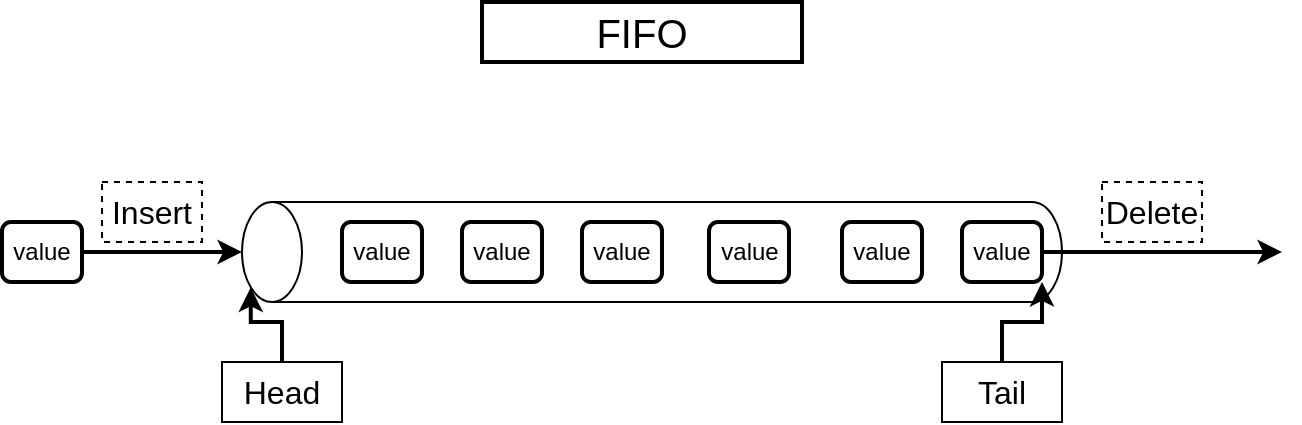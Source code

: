 <mxfile version="14.1.2" type="github">
  <diagram id="SFZxk6p9zxrb4j1SlQ5u" name="Page-1">
    <mxGraphModel dx="946" dy="623" grid="1" gridSize="10" guides="1" tooltips="1" connect="1" arrows="1" fold="1" page="1" pageScale="1" pageWidth="827" pageHeight="1169" math="0" shadow="0">
      <root>
        <mxCell id="0" />
        <mxCell id="1" parent="0" />
        <mxCell id="mD7dPjdE5654DXhsYJyF-1" value="" style="shape=cylinder3;whiteSpace=wrap;html=1;boundedLbl=1;backgroundOutline=1;size=15;direction=north;" vertex="1" parent="1">
          <mxGeometry x="160" y="180" width="410" height="50" as="geometry" />
        </mxCell>
        <mxCell id="mD7dPjdE5654DXhsYJyF-2" value="&lt;font style=&quot;font-size: 20px&quot;&gt;FIFO&lt;/font&gt;" style="text;html=1;fillColor=none;align=center;verticalAlign=middle;whiteSpace=wrap;rounded=0;strokeColor=#000000;strokeWidth=2;" vertex="1" parent="1">
          <mxGeometry x="280" y="80" width="160" height="30" as="geometry" />
        </mxCell>
        <mxCell id="mD7dPjdE5654DXhsYJyF-18" style="edgeStyle=orthogonalEdgeStyle;rounded=0;orthogonalLoop=1;jettySize=auto;html=1;exitX=1;exitY=0.5;exitDx=0;exitDy=0;strokeWidth=2;" edge="1" parent="1" source="mD7dPjdE5654DXhsYJyF-10" target="mD7dPjdE5654DXhsYJyF-1">
          <mxGeometry relative="1" as="geometry" />
        </mxCell>
        <mxCell id="mD7dPjdE5654DXhsYJyF-10" value="value" style="rounded=1;whiteSpace=wrap;html=1;strokeColor=#000000;strokeWidth=2;" vertex="1" parent="1">
          <mxGeometry x="40" y="190" width="40" height="30" as="geometry" />
        </mxCell>
        <mxCell id="mD7dPjdE5654DXhsYJyF-19" style="edgeStyle=orthogonalEdgeStyle;rounded=0;orthogonalLoop=1;jettySize=auto;html=1;exitX=1;exitY=0.5;exitDx=0;exitDy=0;strokeWidth=2;" edge="1" parent="1" source="mD7dPjdE5654DXhsYJyF-11">
          <mxGeometry relative="1" as="geometry">
            <mxPoint x="680" y="205" as="targetPoint" />
          </mxGeometry>
        </mxCell>
        <mxCell id="mD7dPjdE5654DXhsYJyF-11" value="value" style="rounded=1;whiteSpace=wrap;html=1;strokeColor=#000000;strokeWidth=2;" vertex="1" parent="1">
          <mxGeometry x="520" y="190" width="40" height="30" as="geometry" />
        </mxCell>
        <mxCell id="mD7dPjdE5654DXhsYJyF-12" value="value" style="rounded=1;whiteSpace=wrap;html=1;strokeColor=#000000;strokeWidth=2;" vertex="1" parent="1">
          <mxGeometry x="460" y="190" width="40" height="30" as="geometry" />
        </mxCell>
        <mxCell id="mD7dPjdE5654DXhsYJyF-13" value="value" style="rounded=1;whiteSpace=wrap;html=1;strokeColor=#000000;strokeWidth=2;" vertex="1" parent="1">
          <mxGeometry x="393.5" y="190" width="40" height="30" as="geometry" />
        </mxCell>
        <mxCell id="mD7dPjdE5654DXhsYJyF-14" value="value" style="rounded=1;whiteSpace=wrap;html=1;strokeColor=#000000;strokeWidth=2;" vertex="1" parent="1">
          <mxGeometry x="330" y="190" width="40" height="30" as="geometry" />
        </mxCell>
        <mxCell id="mD7dPjdE5654DXhsYJyF-15" value="value" style="rounded=1;whiteSpace=wrap;html=1;strokeColor=#000000;strokeWidth=2;" vertex="1" parent="1">
          <mxGeometry x="270" y="190" width="40" height="30" as="geometry" />
        </mxCell>
        <mxCell id="mD7dPjdE5654DXhsYJyF-16" value="value" style="rounded=1;whiteSpace=wrap;html=1;strokeColor=#000000;strokeWidth=2;" vertex="1" parent="1">
          <mxGeometry x="210" y="190" width="40" height="30" as="geometry" />
        </mxCell>
        <mxCell id="mD7dPjdE5654DXhsYJyF-20" value="&lt;font style=&quot;font-size: 16px&quot;&gt;Insert&lt;/font&gt;" style="text;html=1;fillColor=none;align=center;verticalAlign=middle;whiteSpace=wrap;rounded=0;strokeColor=#000000;dashed=1;" vertex="1" parent="1">
          <mxGeometry x="90" y="170" width="50" height="30" as="geometry" />
        </mxCell>
        <mxCell id="mD7dPjdE5654DXhsYJyF-22" value="&lt;font style=&quot;font-size: 16px&quot;&gt;Delete&lt;/font&gt;" style="text;html=1;fillColor=none;align=center;verticalAlign=middle;whiteSpace=wrap;rounded=0;strokeColor=#000000;dashed=1;" vertex="1" parent="1">
          <mxGeometry x="590" y="170" width="50" height="30" as="geometry" />
        </mxCell>
        <mxCell id="mD7dPjdE5654DXhsYJyF-28" style="edgeStyle=orthogonalEdgeStyle;rounded=0;orthogonalLoop=1;jettySize=auto;html=1;exitX=0.5;exitY=0;exitDx=0;exitDy=0;entryX=0.145;entryY=0;entryDx=0;entryDy=4.35;entryPerimeter=0;strokeWidth=2;" edge="1" parent="1" source="mD7dPjdE5654DXhsYJyF-25" target="mD7dPjdE5654DXhsYJyF-1">
          <mxGeometry relative="1" as="geometry" />
        </mxCell>
        <mxCell id="mD7dPjdE5654DXhsYJyF-25" value="&lt;font style=&quot;font-size: 16px&quot;&gt;Head&lt;/font&gt;" style="text;html=1;fillColor=none;align=center;verticalAlign=middle;whiteSpace=wrap;rounded=0;strokeColor=#000000;" vertex="1" parent="1">
          <mxGeometry x="150" y="260" width="60" height="30" as="geometry" />
        </mxCell>
        <mxCell id="mD7dPjdE5654DXhsYJyF-29" style="edgeStyle=orthogonalEdgeStyle;rounded=0;orthogonalLoop=1;jettySize=auto;html=1;exitX=0.5;exitY=0;exitDx=0;exitDy=0;entryX=1;entryY=1;entryDx=0;entryDy=0;strokeWidth=2;" edge="1" parent="1" source="mD7dPjdE5654DXhsYJyF-26" target="mD7dPjdE5654DXhsYJyF-11">
          <mxGeometry relative="1" as="geometry" />
        </mxCell>
        <mxCell id="mD7dPjdE5654DXhsYJyF-26" value="&lt;font style=&quot;font-size: 16px&quot;&gt;Tail&lt;/font&gt;" style="text;html=1;fillColor=none;align=center;verticalAlign=middle;whiteSpace=wrap;rounded=0;strokeColor=#000000;" vertex="1" parent="1">
          <mxGeometry x="510" y="260" width="60" height="30" as="geometry" />
        </mxCell>
      </root>
    </mxGraphModel>
  </diagram>
</mxfile>
